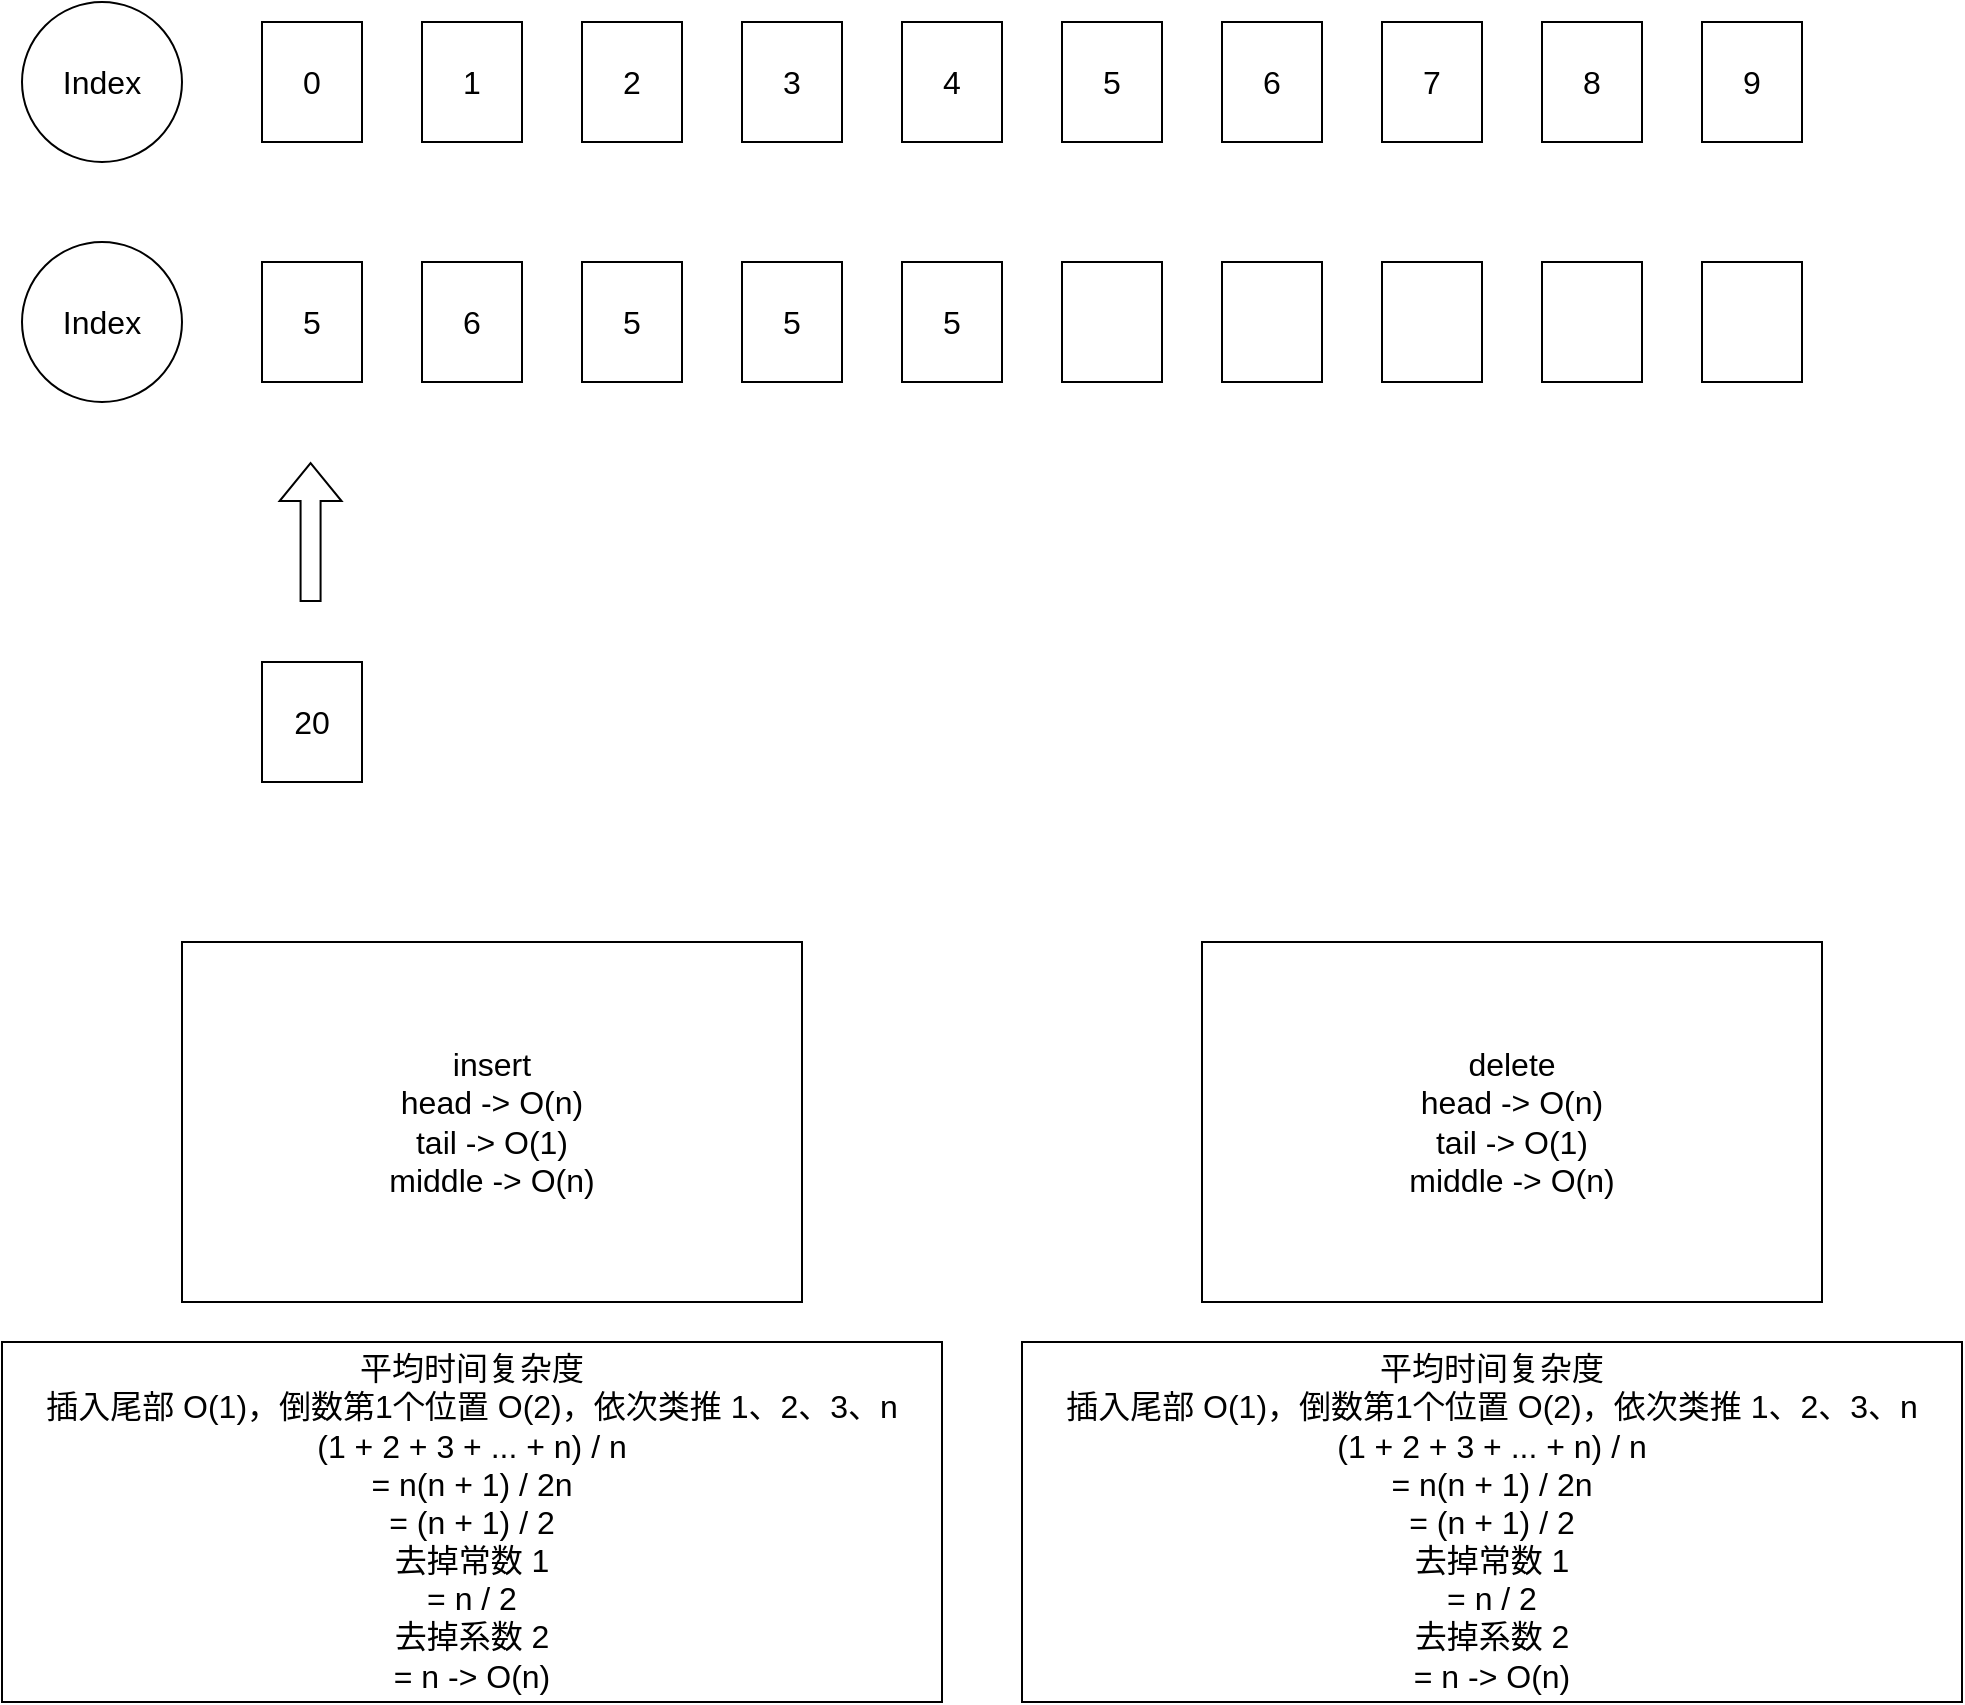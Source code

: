 <mxfile version="16.1.4" type="github">
  <diagram id="x14c-JDdzsFpI21WEJMu" name="Page-1">
    <mxGraphModel dx="1117" dy="677" grid="1" gridSize="10" guides="1" tooltips="1" connect="1" arrows="1" fold="1" page="1" pageScale="1" pageWidth="827" pageHeight="1169" math="0" shadow="0">
      <root>
        <mxCell id="0" />
        <mxCell id="1" parent="0" />
        <mxCell id="DPjjiA5ITNXRIr7k10Rs-1" value="Index" style="ellipse;whiteSpace=wrap;html=1;aspect=fixed;fontSize=16;" vertex="1" parent="1">
          <mxGeometry x="40" y="80" width="80" height="80" as="geometry" />
        </mxCell>
        <mxCell id="DPjjiA5ITNXRIr7k10Rs-2" value="0" style="rounded=0;whiteSpace=wrap;html=1;fontSize=16;" vertex="1" parent="1">
          <mxGeometry x="160" y="90" width="50" height="60" as="geometry" />
        </mxCell>
        <mxCell id="DPjjiA5ITNXRIr7k10Rs-3" value="1" style="rounded=0;whiteSpace=wrap;html=1;fontSize=16;" vertex="1" parent="1">
          <mxGeometry x="240" y="90" width="50" height="60" as="geometry" />
        </mxCell>
        <mxCell id="DPjjiA5ITNXRIr7k10Rs-4" value="2" style="rounded=0;whiteSpace=wrap;html=1;fontSize=16;" vertex="1" parent="1">
          <mxGeometry x="320" y="90" width="50" height="60" as="geometry" />
        </mxCell>
        <mxCell id="DPjjiA5ITNXRIr7k10Rs-5" value="3" style="rounded=0;whiteSpace=wrap;html=1;fontSize=16;" vertex="1" parent="1">
          <mxGeometry x="400" y="90" width="50" height="60" as="geometry" />
        </mxCell>
        <mxCell id="DPjjiA5ITNXRIr7k10Rs-6" value="4" style="rounded=0;whiteSpace=wrap;html=1;fontSize=16;" vertex="1" parent="1">
          <mxGeometry x="480" y="90" width="50" height="60" as="geometry" />
        </mxCell>
        <mxCell id="DPjjiA5ITNXRIr7k10Rs-7" value="5" style="rounded=0;whiteSpace=wrap;html=1;fontSize=16;" vertex="1" parent="1">
          <mxGeometry x="560" y="90" width="50" height="60" as="geometry" />
        </mxCell>
        <mxCell id="DPjjiA5ITNXRIr7k10Rs-8" value="6" style="rounded=0;whiteSpace=wrap;html=1;fontSize=16;" vertex="1" parent="1">
          <mxGeometry x="640" y="90" width="50" height="60" as="geometry" />
        </mxCell>
        <mxCell id="DPjjiA5ITNXRIr7k10Rs-9" value="7" style="rounded=0;whiteSpace=wrap;html=1;fontSize=16;" vertex="1" parent="1">
          <mxGeometry x="720" y="90" width="50" height="60" as="geometry" />
        </mxCell>
        <mxCell id="DPjjiA5ITNXRIr7k10Rs-10" value="8" style="rounded=0;whiteSpace=wrap;html=1;fontSize=16;" vertex="1" parent="1">
          <mxGeometry x="800" y="90" width="50" height="60" as="geometry" />
        </mxCell>
        <mxCell id="DPjjiA5ITNXRIr7k10Rs-11" value="9" style="rounded=0;whiteSpace=wrap;html=1;fontSize=16;" vertex="1" parent="1">
          <mxGeometry x="880" y="90" width="50" height="60" as="geometry" />
        </mxCell>
        <mxCell id="DPjjiA5ITNXRIr7k10Rs-12" value="Index" style="ellipse;whiteSpace=wrap;html=1;aspect=fixed;fontSize=16;" vertex="1" parent="1">
          <mxGeometry x="40" y="200" width="80" height="80" as="geometry" />
        </mxCell>
        <mxCell id="DPjjiA5ITNXRIr7k10Rs-13" value="5" style="rounded=0;whiteSpace=wrap;html=1;fontSize=16;" vertex="1" parent="1">
          <mxGeometry x="160" y="210" width="50" height="60" as="geometry" />
        </mxCell>
        <mxCell id="DPjjiA5ITNXRIr7k10Rs-14" value="6" style="rounded=0;whiteSpace=wrap;html=1;fontSize=16;" vertex="1" parent="1">
          <mxGeometry x="240" y="210" width="50" height="60" as="geometry" />
        </mxCell>
        <mxCell id="DPjjiA5ITNXRIr7k10Rs-15" value="5" style="rounded=0;whiteSpace=wrap;html=1;fontSize=16;" vertex="1" parent="1">
          <mxGeometry x="320" y="210" width="50" height="60" as="geometry" />
        </mxCell>
        <mxCell id="DPjjiA5ITNXRIr7k10Rs-16" value="5" style="rounded=0;whiteSpace=wrap;html=1;fontSize=16;" vertex="1" parent="1">
          <mxGeometry x="400" y="210" width="50" height="60" as="geometry" />
        </mxCell>
        <mxCell id="DPjjiA5ITNXRIr7k10Rs-17" value="5" style="rounded=0;whiteSpace=wrap;html=1;fontSize=16;" vertex="1" parent="1">
          <mxGeometry x="480" y="210" width="50" height="60" as="geometry" />
        </mxCell>
        <mxCell id="DPjjiA5ITNXRIr7k10Rs-18" value="" style="rounded=0;whiteSpace=wrap;html=1;fontSize=16;" vertex="1" parent="1">
          <mxGeometry x="560" y="210" width="50" height="60" as="geometry" />
        </mxCell>
        <mxCell id="DPjjiA5ITNXRIr7k10Rs-19" value="" style="rounded=0;whiteSpace=wrap;html=1;fontSize=16;" vertex="1" parent="1">
          <mxGeometry x="640" y="210" width="50" height="60" as="geometry" />
        </mxCell>
        <mxCell id="DPjjiA5ITNXRIr7k10Rs-20" value="" style="rounded=0;whiteSpace=wrap;html=1;fontSize=16;" vertex="1" parent="1">
          <mxGeometry x="720" y="210" width="50" height="60" as="geometry" />
        </mxCell>
        <mxCell id="DPjjiA5ITNXRIr7k10Rs-21" value="" style="rounded=0;whiteSpace=wrap;html=1;fontSize=16;" vertex="1" parent="1">
          <mxGeometry x="800" y="210" width="50" height="60" as="geometry" />
        </mxCell>
        <mxCell id="DPjjiA5ITNXRIr7k10Rs-22" value="" style="rounded=0;whiteSpace=wrap;html=1;fontSize=16;" vertex="1" parent="1">
          <mxGeometry x="880" y="210" width="50" height="60" as="geometry" />
        </mxCell>
        <mxCell id="DPjjiA5ITNXRIr7k10Rs-23" value="" style="shape=flexArrow;endArrow=classic;html=1;rounded=0;fontSize=16;" edge="1" parent="1">
          <mxGeometry width="50" height="50" relative="1" as="geometry">
            <mxPoint x="184.29" y="380" as="sourcePoint" />
            <mxPoint x="184.29" y="310" as="targetPoint" />
          </mxGeometry>
        </mxCell>
        <mxCell id="DPjjiA5ITNXRIr7k10Rs-24" value="20" style="rounded=0;whiteSpace=wrap;html=1;fontSize=16;" vertex="1" parent="1">
          <mxGeometry x="160" y="410" width="50" height="60" as="geometry" />
        </mxCell>
        <mxCell id="DPjjiA5ITNXRIr7k10Rs-25" value="insert&lt;br&gt;head -&amp;gt; O(n)&lt;br&gt;tail -&amp;gt; O(1)&lt;br&gt;middle -&amp;gt; O(n)" style="rounded=0;whiteSpace=wrap;html=1;fontSize=16;align=center;" vertex="1" parent="1">
          <mxGeometry x="120" y="550" width="310" height="180" as="geometry" />
        </mxCell>
        <mxCell id="DPjjiA5ITNXRIr7k10Rs-26" value="平均时间复杂度&lt;br&gt;插入尾部 O(1)，倒数第1个位置 O(2)，依次类推 1、2、3、n&lt;br&gt;(1 + 2 + 3 + ... + n) / n&lt;br&gt;= n(n + 1) / 2n&lt;br&gt;= (n + 1) / 2&lt;br&gt;去掉常数 1&lt;br&gt;= n / 2&lt;br&gt;去掉系数 2&lt;br&gt;= n -&amp;gt; O(n)" style="rounded=0;whiteSpace=wrap;html=1;fontSize=16;" vertex="1" parent="1">
          <mxGeometry x="30" y="750" width="470" height="180" as="geometry" />
        </mxCell>
        <mxCell id="DPjjiA5ITNXRIr7k10Rs-27" value="delete&lt;br&gt;head -&amp;gt; O(n)&lt;br&gt;tail -&amp;gt; O(1)&lt;br&gt;middle -&amp;gt; O(n)" style="rounded=0;whiteSpace=wrap;html=1;fontSize=16;align=center;" vertex="1" parent="1">
          <mxGeometry x="630" y="550" width="310" height="180" as="geometry" />
        </mxCell>
        <mxCell id="DPjjiA5ITNXRIr7k10Rs-28" value="平均时间复杂度&lt;br&gt;插入尾部 O(1)，倒数第1个位置 O(2)，依次类推 1、2、3、n&lt;br&gt;(1 + 2 + 3 + ... + n) / n&lt;br&gt;= n(n + 1) / 2n&lt;br&gt;= (n + 1) / 2&lt;br&gt;去掉常数 1&lt;br&gt;= n / 2&lt;br&gt;去掉系数 2&lt;br&gt;= n -&amp;gt; O(n)" style="rounded=0;whiteSpace=wrap;html=1;fontSize=16;" vertex="1" parent="1">
          <mxGeometry x="540" y="750" width="470" height="180" as="geometry" />
        </mxCell>
      </root>
    </mxGraphModel>
  </diagram>
</mxfile>
